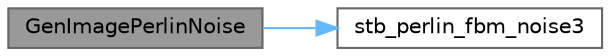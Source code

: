 digraph "GenImagePerlinNoise"
{
 // LATEX_PDF_SIZE
  bgcolor="transparent";
  edge [fontname=Helvetica,fontsize=10,labelfontname=Helvetica,labelfontsize=10];
  node [fontname=Helvetica,fontsize=10,shape=box,height=0.2,width=0.4];
  rankdir="LR";
  Node1 [id="Node000001",label="GenImagePerlinNoise",height=0.2,width=0.4,color="gray40", fillcolor="grey60", style="filled", fontcolor="black",tooltip=" "];
  Node1 -> Node2 [id="edge3_Node000001_Node000002",color="steelblue1",style="solid",tooltip=" "];
  Node2 [id="Node000002",label="stb_perlin_fbm_noise3",height=0.2,width=0.4,color="grey40", fillcolor="white", style="filled",URL="$_classes_2lib_2external_2stb__perlin_8h.html#ae09c5beb9ecfe2901025559d50987dc2",tooltip=" "];
}
